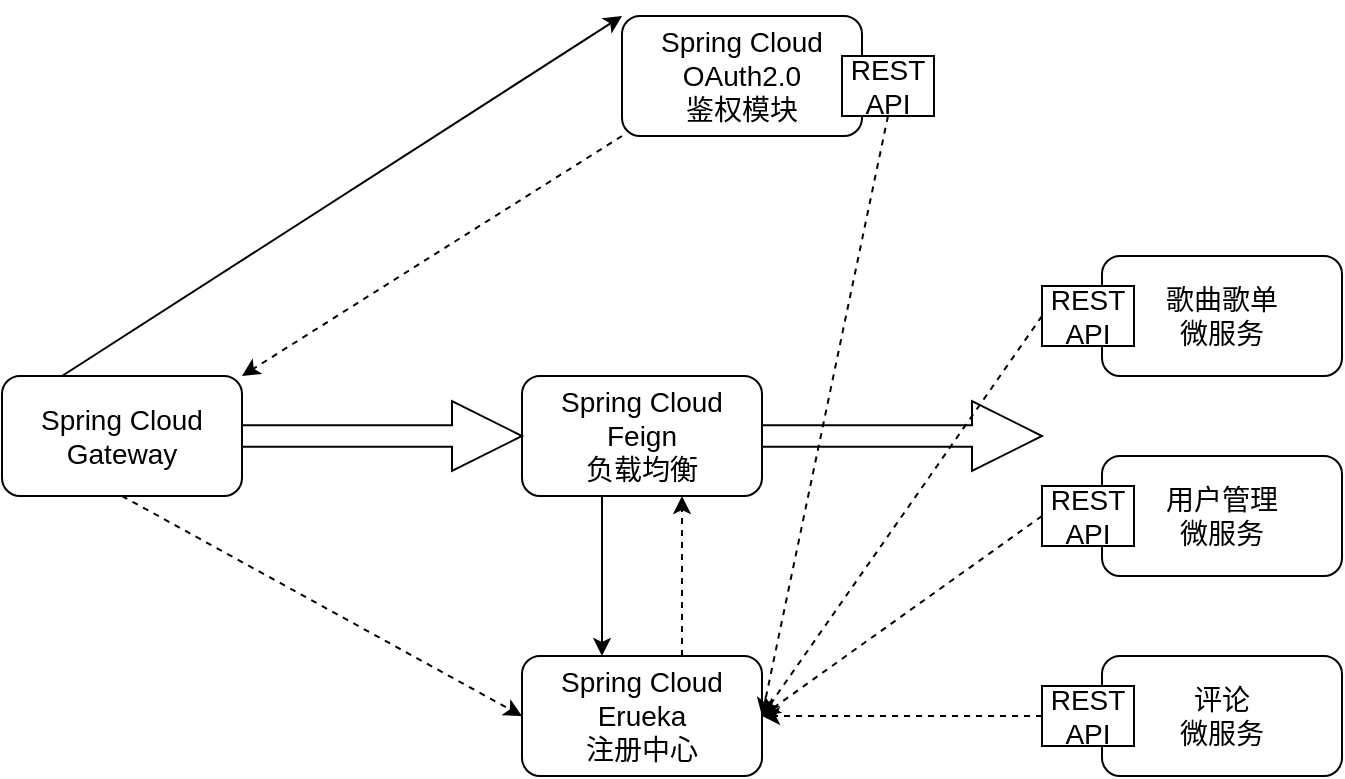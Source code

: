 <mxfile version="13.1.3">
    <diagram id="6hGFLwfOUW9BJ-s0fimq" name="Page-1">
        <mxGraphModel dx="1376" dy="791" grid="1" gridSize="10" guides="1" tooltips="1" connect="1" arrows="1" fold="1" page="1" pageScale="1" pageWidth="827" pageHeight="1169" math="0" shadow="0">
            <root>
                <mxCell id="0"/>
                <mxCell id="1" parent="0"/>
                <mxCell id="2" value="Spring Cloud Gateway" style="rounded=1;whiteSpace=wrap;html=1;fontSize=14;" vertex="1" parent="1">
                    <mxGeometry x="40" y="270" width="120" height="60" as="geometry"/>
                </mxCell>
                <mxCell id="6" value="" style="edgeStyle=orthogonalEdgeStyle;rounded=0;orthogonalLoop=1;jettySize=auto;html=1;fontSize=14;" edge="1" parent="1" source="3" target="5">
                    <mxGeometry relative="1" as="geometry">
                        <Array as="points">
                            <mxPoint x="340" y="360"/>
                            <mxPoint x="340" y="360"/>
                        </Array>
                    </mxGeometry>
                </mxCell>
                <mxCell id="3" value="Spring Cloud Feign&lt;br style=&quot;font-size: 14px;&quot;&gt;负载均衡" style="rounded=1;whiteSpace=wrap;html=1;fontSize=14;" vertex="1" parent="1">
                    <mxGeometry x="300" y="270" width="120" height="60" as="geometry"/>
                </mxCell>
                <mxCell id="7" value="" style="edgeStyle=orthogonalEdgeStyle;rounded=0;orthogonalLoop=1;jettySize=auto;html=1;dashed=1;fontSize=14;" edge="1" parent="1" source="5" target="3">
                    <mxGeometry relative="1" as="geometry">
                        <Array as="points">
                            <mxPoint x="380" y="360"/>
                            <mxPoint x="380" y="360"/>
                        </Array>
                    </mxGeometry>
                </mxCell>
                <mxCell id="5" value="Spring Cloud Erueka&lt;br style=&quot;font-size: 14px;&quot;&gt;注册中心" style="rounded=1;whiteSpace=wrap;html=1;fontSize=14;" vertex="1" parent="1">
                    <mxGeometry x="300" y="410" width="120" height="60" as="geometry"/>
                </mxCell>
                <mxCell id="15" value="Spring Cloud OAuth2.0&lt;br style=&quot;font-size: 14px;&quot;&gt;鉴权模块" style="rounded=1;whiteSpace=wrap;html=1;fontSize=14;" vertex="1" parent="1">
                    <mxGeometry x="350" y="90" width="120" height="60" as="geometry"/>
                </mxCell>
                <mxCell id="18" value="" style="html=1;shadow=0;dashed=0;align=center;verticalAlign=middle;shape=mxgraph.arrows2.arrow;dy=0.69;dx=35;notch=0;fontSize=14;" vertex="1" parent="1">
                    <mxGeometry x="420" y="282.5" width="140" height="35" as="geometry"/>
                </mxCell>
                <mxCell id="26" value="REST API" style="rounded=0;whiteSpace=wrap;html=1;fontSize=14;" vertex="1" parent="1">
                    <mxGeometry x="460" y="110" width="46" height="30" as="geometry"/>
                </mxCell>
                <mxCell id="27" value="歌曲歌单&lt;br style=&quot;font-size: 14px;&quot;&gt;微服务" style="rounded=1;whiteSpace=wrap;html=1;fontSize=14;" vertex="1" parent="1">
                    <mxGeometry x="590" y="210" width="120" height="60" as="geometry"/>
                </mxCell>
                <mxCell id="28" value="REST API" style="rounded=0;whiteSpace=wrap;html=1;fontSize=14;" vertex="1" parent="1">
                    <mxGeometry x="560" y="225" width="46" height="30" as="geometry"/>
                </mxCell>
                <mxCell id="29" value="用户管理&lt;br style=&quot;font-size: 14px;&quot;&gt;微服务" style="rounded=1;whiteSpace=wrap;html=1;fontSize=14;" vertex="1" parent="1">
                    <mxGeometry x="590" y="310" width="120" height="60" as="geometry"/>
                </mxCell>
                <mxCell id="30" value="REST API" style="rounded=0;whiteSpace=wrap;html=1;fontSize=14;" vertex="1" parent="1">
                    <mxGeometry x="560" y="325" width="46" height="30" as="geometry"/>
                </mxCell>
                <mxCell id="31" value="评论&lt;br style=&quot;font-size: 14px;&quot;&gt;微服务" style="rounded=1;whiteSpace=wrap;html=1;fontSize=14;" vertex="1" parent="1">
                    <mxGeometry x="590" y="410" width="120" height="60" as="geometry"/>
                </mxCell>
                <mxCell id="32" value="REST API" style="rounded=0;whiteSpace=wrap;html=1;fontSize=14;" vertex="1" parent="1">
                    <mxGeometry x="560" y="425" width="46" height="30" as="geometry"/>
                </mxCell>
                <mxCell id="35" value="" style="endArrow=classic;html=1;fontSize=14;entryX=0;entryY=0;entryDx=0;entryDy=0;exitX=0.25;exitY=0;exitDx=0;exitDy=0;" edge="1" parent="1" source="2" target="15">
                    <mxGeometry width="50" height="50" relative="1" as="geometry">
                        <mxPoint x="620" y="330" as="sourcePoint"/>
                        <mxPoint x="670" y="280" as="targetPoint"/>
                    </mxGeometry>
                </mxCell>
                <mxCell id="38" value="" style="html=1;shadow=0;dashed=0;align=center;verticalAlign=middle;shape=mxgraph.arrows2.arrow;dy=0.69;dx=35;notch=0;fontSize=14;" vertex="1" parent="1">
                    <mxGeometry x="160" y="282.5" width="140" height="35" as="geometry"/>
                </mxCell>
                <mxCell id="41" value="" style="endArrow=classic;html=1;fontSize=14;exitX=0.5;exitY=1;exitDx=0;exitDy=0;dashed=1;entryX=0;entryY=0.5;entryDx=0;entryDy=0;" edge="1" parent="1" source="2" target="5">
                    <mxGeometry width="50" height="50" relative="1" as="geometry">
                        <mxPoint x="370" y="170" as="sourcePoint"/>
                        <mxPoint x="180" y="290" as="targetPoint"/>
                    </mxGeometry>
                </mxCell>
                <mxCell id="42" value="" style="endArrow=classic;html=1;fontSize=14;exitX=0;exitY=0.5;exitDx=0;exitDy=0;dashed=1;entryX=1;entryY=0.5;entryDx=0;entryDy=0;" edge="1" parent="1" source="28" target="5">
                    <mxGeometry width="50" height="50" relative="1" as="geometry">
                        <mxPoint x="380" y="180" as="sourcePoint"/>
                        <mxPoint x="190" y="300" as="targetPoint"/>
                    </mxGeometry>
                </mxCell>
                <mxCell id="43" value="" style="endArrow=classic;html=1;fontSize=14;exitX=0;exitY=0.5;exitDx=0;exitDy=0;dashed=1;entryX=1;entryY=0.5;entryDx=0;entryDy=0;" edge="1" parent="1" source="30" target="5">
                    <mxGeometry width="50" height="50" relative="1" as="geometry">
                        <mxPoint x="390" y="190" as="sourcePoint"/>
                        <mxPoint x="200" y="310" as="targetPoint"/>
                    </mxGeometry>
                </mxCell>
                <mxCell id="44" value="" style="endArrow=classic;html=1;fontSize=14;exitX=0;exitY=0.5;exitDx=0;exitDy=0;dashed=1;entryX=1;entryY=0.5;entryDx=0;entryDy=0;" edge="1" parent="1" source="32" target="5">
                    <mxGeometry width="50" height="50" relative="1" as="geometry">
                        <mxPoint x="400" y="200" as="sourcePoint"/>
                        <mxPoint x="210" y="320" as="targetPoint"/>
                    </mxGeometry>
                </mxCell>
                <mxCell id="45" value="" style="endArrow=classic;html=1;fontSize=14;exitX=0.5;exitY=1;exitDx=0;exitDy=0;dashed=1;entryX=1;entryY=0.5;entryDx=0;entryDy=0;" edge="1" parent="1" source="26" target="5">
                    <mxGeometry width="50" height="50" relative="1" as="geometry">
                        <mxPoint x="410" y="210" as="sourcePoint"/>
                        <mxPoint x="220" y="330" as="targetPoint"/>
                    </mxGeometry>
                </mxCell>
                <mxCell id="46" value="" style="endArrow=classic;html=1;fontSize=14;exitX=0;exitY=1;exitDx=0;exitDy=0;dashed=1;entryX=1;entryY=0;entryDx=0;entryDy=0;" edge="1" parent="1" source="15" target="2">
                    <mxGeometry width="50" height="50" relative="1" as="geometry">
                        <mxPoint x="420" y="220" as="sourcePoint"/>
                        <mxPoint x="230" y="340" as="targetPoint"/>
                    </mxGeometry>
                </mxCell>
            </root>
        </mxGraphModel>
    </diagram>
</mxfile>